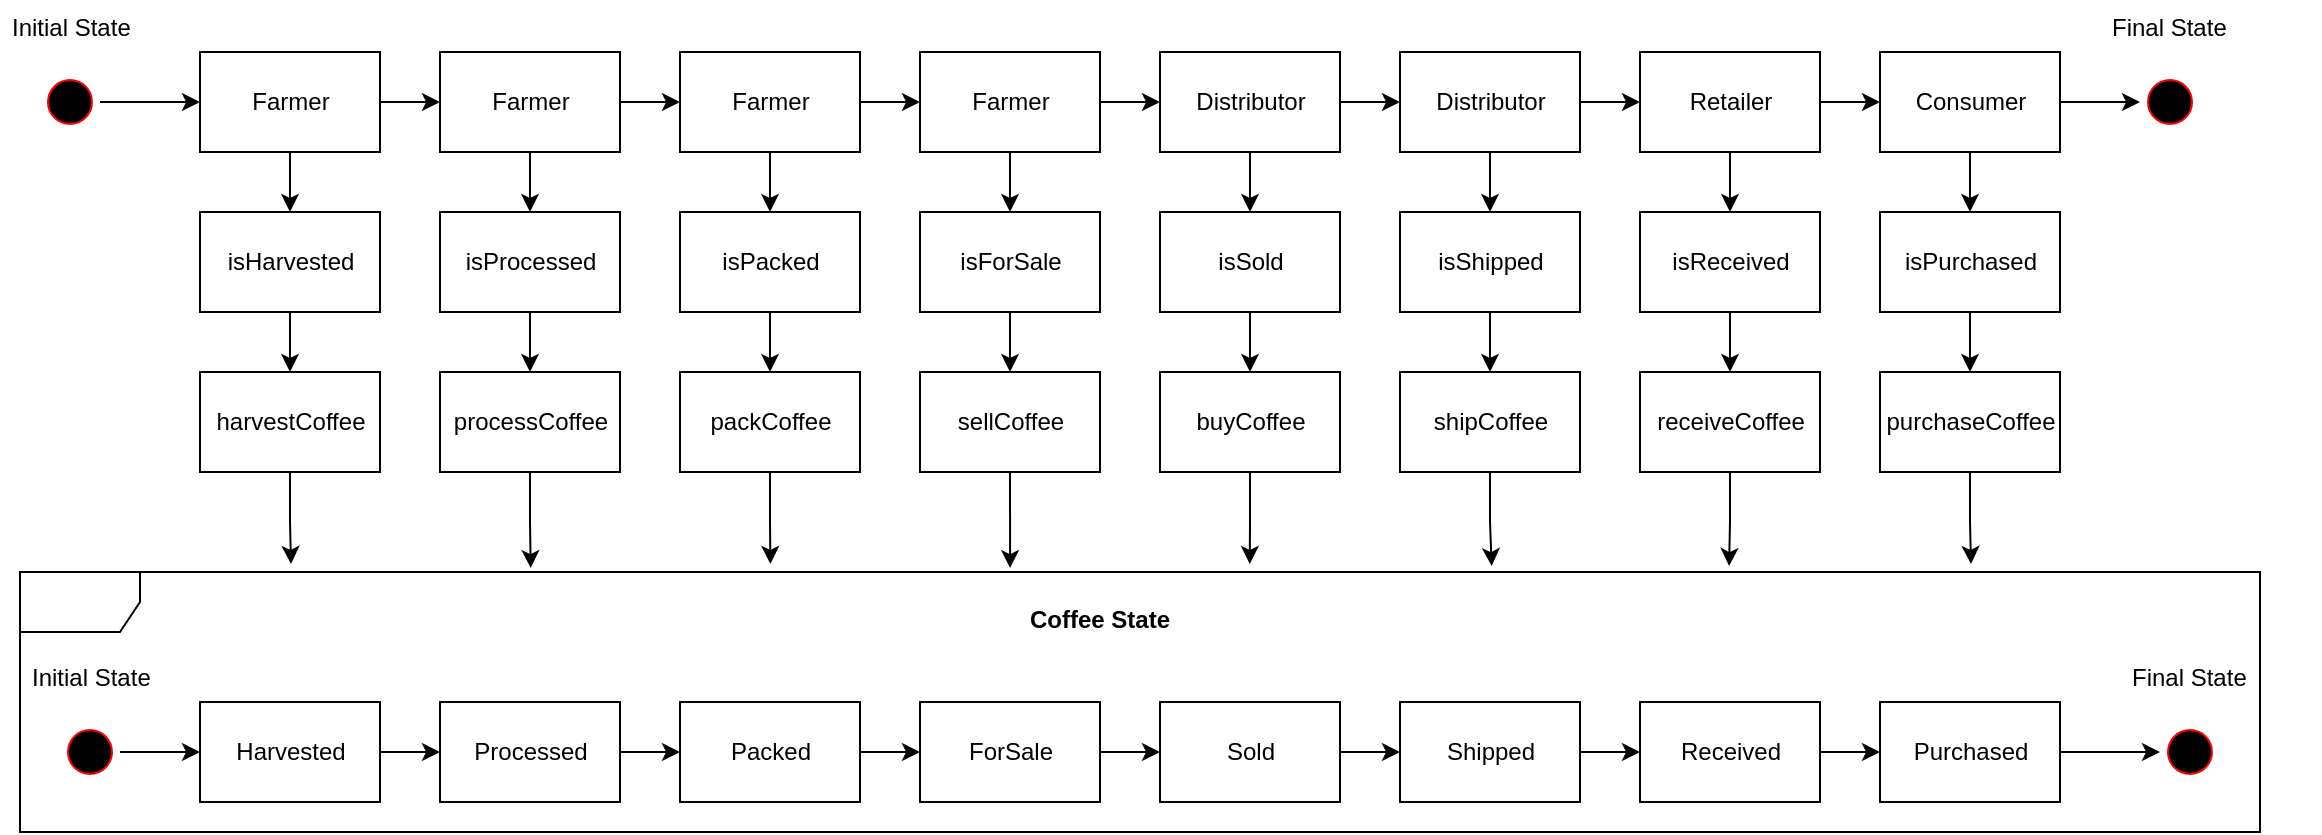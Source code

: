 <mxfile version="20.2.2" type="device"><diagram id="OeLpIUhhxr8hVgS1ZQx0" name="Page-1"><mxGraphModel dx="1864" dy="1166" grid="1" gridSize="10" guides="1" tooltips="1" connect="1" arrows="1" fold="1" page="1" pageScale="1" pageWidth="850" pageHeight="1100" math="0" shadow="0"><root><mxCell id="0"/><mxCell id="1" parent="0"/><mxCell id="53ayeNJVoTaoHnPGoKgJ-10" style="edgeStyle=orthogonalEdgeStyle;rounded=0;orthogonalLoop=1;jettySize=auto;html=1;exitX=1;exitY=0.5;exitDx=0;exitDy=0;entryX=0;entryY=0.5;entryDx=0;entryDy=0;strokeColor=#000000;" edge="1" parent="1" source="53ayeNJVoTaoHnPGoKgJ-1" target="53ayeNJVoTaoHnPGoKgJ-3"><mxGeometry relative="1" as="geometry"/></mxCell><mxCell id="53ayeNJVoTaoHnPGoKgJ-1" value="" style="ellipse;html=1;shape=startState;fillColor=#000000;strokeColor=#ff0000;" vertex="1" parent="1"><mxGeometry x="50" y="150" width="30" height="30" as="geometry"/></mxCell><mxCell id="53ayeNJVoTaoHnPGoKgJ-6" style="edgeStyle=orthogonalEdgeStyle;rounded=0;orthogonalLoop=1;jettySize=auto;html=1;exitX=1;exitY=0.5;exitDx=0;exitDy=0;entryX=0;entryY=0.5;entryDx=0;entryDy=0;" edge="1" parent="1" source="53ayeNJVoTaoHnPGoKgJ-3" target="53ayeNJVoTaoHnPGoKgJ-4"><mxGeometry relative="1" as="geometry"/></mxCell><mxCell id="53ayeNJVoTaoHnPGoKgJ-79" style="edgeStyle=orthogonalEdgeStyle;rounded=0;orthogonalLoop=1;jettySize=auto;html=1;exitX=0.5;exitY=1;exitDx=0;exitDy=0;entryX=0.5;entryY=0;entryDx=0;entryDy=0;strokeColor=#000000;" edge="1" parent="1" source="53ayeNJVoTaoHnPGoKgJ-3" target="53ayeNJVoTaoHnPGoKgJ-24"><mxGeometry relative="1" as="geometry"/></mxCell><mxCell id="53ayeNJVoTaoHnPGoKgJ-3" value="Farmer" style="html=1;" vertex="1" parent="1"><mxGeometry x="130" y="140" width="90" height="50" as="geometry"/></mxCell><mxCell id="53ayeNJVoTaoHnPGoKgJ-7" style="edgeStyle=orthogonalEdgeStyle;rounded=0;orthogonalLoop=1;jettySize=auto;html=1;exitX=1;exitY=0.5;exitDx=0;exitDy=0;entryX=0;entryY=0.5;entryDx=0;entryDy=0;" edge="1" parent="1" source="53ayeNJVoTaoHnPGoKgJ-4" target="53ayeNJVoTaoHnPGoKgJ-5"><mxGeometry relative="1" as="geometry"/></mxCell><mxCell id="53ayeNJVoTaoHnPGoKgJ-82" style="edgeStyle=orthogonalEdgeStyle;rounded=0;orthogonalLoop=1;jettySize=auto;html=1;exitX=0.5;exitY=1;exitDx=0;exitDy=0;entryX=0.5;entryY=0;entryDx=0;entryDy=0;strokeColor=#000000;" edge="1" parent="1" source="53ayeNJVoTaoHnPGoKgJ-4" target="53ayeNJVoTaoHnPGoKgJ-26"><mxGeometry relative="1" as="geometry"/></mxCell><mxCell id="53ayeNJVoTaoHnPGoKgJ-4" value="Farmer" style="html=1;" vertex="1" parent="1"><mxGeometry x="250" y="140" width="90" height="50" as="geometry"/></mxCell><mxCell id="53ayeNJVoTaoHnPGoKgJ-9" style="edgeStyle=orthogonalEdgeStyle;rounded=0;orthogonalLoop=1;jettySize=auto;html=1;exitX=1;exitY=0.5;exitDx=0;exitDy=0;entryX=0;entryY=0.5;entryDx=0;entryDy=0;" edge="1" parent="1" source="53ayeNJVoTaoHnPGoKgJ-5" target="53ayeNJVoTaoHnPGoKgJ-8"><mxGeometry relative="1" as="geometry"/></mxCell><mxCell id="53ayeNJVoTaoHnPGoKgJ-86" style="edgeStyle=orthogonalEdgeStyle;rounded=0;orthogonalLoop=1;jettySize=auto;html=1;exitX=0.5;exitY=1;exitDx=0;exitDy=0;entryX=0.5;entryY=0;entryDx=0;entryDy=0;strokeColor=#000000;" edge="1" parent="1" source="53ayeNJVoTaoHnPGoKgJ-5" target="53ayeNJVoTaoHnPGoKgJ-28"><mxGeometry relative="1" as="geometry"/></mxCell><mxCell id="53ayeNJVoTaoHnPGoKgJ-5" value="Farmer" style="html=1;" vertex="1" parent="1"><mxGeometry x="370" y="140" width="90" height="50" as="geometry"/></mxCell><mxCell id="53ayeNJVoTaoHnPGoKgJ-15" style="edgeStyle=orthogonalEdgeStyle;rounded=0;orthogonalLoop=1;jettySize=auto;html=1;exitX=1;exitY=0.5;exitDx=0;exitDy=0;entryX=0;entryY=0.5;entryDx=0;entryDy=0;strokeColor=#000000;" edge="1" parent="1" source="53ayeNJVoTaoHnPGoKgJ-8" target="53ayeNJVoTaoHnPGoKgJ-11"><mxGeometry relative="1" as="geometry"/></mxCell><mxCell id="53ayeNJVoTaoHnPGoKgJ-90" style="edgeStyle=orthogonalEdgeStyle;rounded=0;orthogonalLoop=1;jettySize=auto;html=1;exitX=0.5;exitY=1;exitDx=0;exitDy=0;entryX=0.5;entryY=0;entryDx=0;entryDy=0;strokeColor=#000000;" edge="1" parent="1" source="53ayeNJVoTaoHnPGoKgJ-8" target="53ayeNJVoTaoHnPGoKgJ-30"><mxGeometry relative="1" as="geometry"/></mxCell><mxCell id="53ayeNJVoTaoHnPGoKgJ-8" value="Farmer" style="html=1;" vertex="1" parent="1"><mxGeometry x="490" y="140" width="90" height="50" as="geometry"/></mxCell><mxCell id="53ayeNJVoTaoHnPGoKgJ-16" style="edgeStyle=orthogonalEdgeStyle;rounded=0;orthogonalLoop=1;jettySize=auto;html=1;exitX=1;exitY=0.5;exitDx=0;exitDy=0;entryX=0;entryY=0.5;entryDx=0;entryDy=0;strokeColor=#000000;" edge="1" parent="1" source="53ayeNJVoTaoHnPGoKgJ-11" target="53ayeNJVoTaoHnPGoKgJ-12"><mxGeometry relative="1" as="geometry"/></mxCell><mxCell id="53ayeNJVoTaoHnPGoKgJ-94" style="edgeStyle=orthogonalEdgeStyle;rounded=0;orthogonalLoop=1;jettySize=auto;html=1;exitX=0.5;exitY=1;exitDx=0;exitDy=0;entryX=0.5;entryY=0;entryDx=0;entryDy=0;strokeColor=#000000;" edge="1" parent="1" source="53ayeNJVoTaoHnPGoKgJ-11" target="53ayeNJVoTaoHnPGoKgJ-32"><mxGeometry relative="1" as="geometry"/></mxCell><mxCell id="53ayeNJVoTaoHnPGoKgJ-11" value="Distributor" style="html=1;" vertex="1" parent="1"><mxGeometry x="610" y="140" width="90" height="50" as="geometry"/></mxCell><mxCell id="53ayeNJVoTaoHnPGoKgJ-17" style="edgeStyle=orthogonalEdgeStyle;rounded=0;orthogonalLoop=1;jettySize=auto;html=1;exitX=1;exitY=0.5;exitDx=0;exitDy=0;entryX=0;entryY=0.5;entryDx=0;entryDy=0;strokeColor=#000000;" edge="1" parent="1" source="53ayeNJVoTaoHnPGoKgJ-12" target="53ayeNJVoTaoHnPGoKgJ-13"><mxGeometry relative="1" as="geometry"/></mxCell><mxCell id="53ayeNJVoTaoHnPGoKgJ-98" style="edgeStyle=orthogonalEdgeStyle;rounded=0;orthogonalLoop=1;jettySize=auto;html=1;exitX=0.5;exitY=1;exitDx=0;exitDy=0;entryX=0.5;entryY=0;entryDx=0;entryDy=0;strokeColor=#000000;" edge="1" parent="1" source="53ayeNJVoTaoHnPGoKgJ-12" target="53ayeNJVoTaoHnPGoKgJ-34"><mxGeometry relative="1" as="geometry"/></mxCell><mxCell id="53ayeNJVoTaoHnPGoKgJ-12" value="Distributor" style="html=1;" vertex="1" parent="1"><mxGeometry x="730" y="140" width="90" height="50" as="geometry"/></mxCell><mxCell id="53ayeNJVoTaoHnPGoKgJ-18" style="edgeStyle=orthogonalEdgeStyle;rounded=0;orthogonalLoop=1;jettySize=auto;html=1;exitX=1;exitY=0.5;exitDx=0;exitDy=0;entryX=0;entryY=0.5;entryDx=0;entryDy=0;strokeColor=#000000;" edge="1" parent="1" source="53ayeNJVoTaoHnPGoKgJ-13" target="53ayeNJVoTaoHnPGoKgJ-14"><mxGeometry relative="1" as="geometry"/></mxCell><mxCell id="53ayeNJVoTaoHnPGoKgJ-101" style="edgeStyle=orthogonalEdgeStyle;rounded=0;orthogonalLoop=1;jettySize=auto;html=1;exitX=0.5;exitY=1;exitDx=0;exitDy=0;entryX=0.5;entryY=0;entryDx=0;entryDy=0;strokeColor=#000000;" edge="1" parent="1" source="53ayeNJVoTaoHnPGoKgJ-13" target="53ayeNJVoTaoHnPGoKgJ-36"><mxGeometry relative="1" as="geometry"/></mxCell><mxCell id="53ayeNJVoTaoHnPGoKgJ-13" value="Retailer" style="html=1;" vertex="1" parent="1"><mxGeometry x="850" y="140" width="90" height="50" as="geometry"/></mxCell><mxCell id="53ayeNJVoTaoHnPGoKgJ-20" style="edgeStyle=orthogonalEdgeStyle;rounded=0;orthogonalLoop=1;jettySize=auto;html=1;exitX=1;exitY=0.5;exitDx=0;exitDy=0;entryX=0;entryY=0.5;entryDx=0;entryDy=0;strokeColor=#000000;" edge="1" parent="1" source="53ayeNJVoTaoHnPGoKgJ-14" target="53ayeNJVoTaoHnPGoKgJ-19"><mxGeometry relative="1" as="geometry"/></mxCell><mxCell id="53ayeNJVoTaoHnPGoKgJ-104" style="edgeStyle=orthogonalEdgeStyle;rounded=0;orthogonalLoop=1;jettySize=auto;html=1;exitX=0.5;exitY=1;exitDx=0;exitDy=0;entryX=0.5;entryY=0;entryDx=0;entryDy=0;strokeColor=#000000;" edge="1" parent="1" source="53ayeNJVoTaoHnPGoKgJ-14" target="53ayeNJVoTaoHnPGoKgJ-37"><mxGeometry relative="1" as="geometry"/></mxCell><mxCell id="53ayeNJVoTaoHnPGoKgJ-14" value="Consumer" style="html=1;" vertex="1" parent="1"><mxGeometry x="970" y="140" width="90" height="50" as="geometry"/></mxCell><mxCell id="53ayeNJVoTaoHnPGoKgJ-19" value="" style="ellipse;html=1;shape=startState;fillColor=#000000;strokeColor=#ff0000;" vertex="1" parent="1"><mxGeometry x="1100" y="150" width="30" height="30" as="geometry"/></mxCell><mxCell id="53ayeNJVoTaoHnPGoKgJ-21" value="Final State" style="text;strokeColor=none;fillColor=none;align=left;verticalAlign=top;spacingLeft=4;spacingRight=4;overflow=hidden;rotatable=0;points=[[0,0.5],[1,0.5]];portConstraint=eastwest;" vertex="1" parent="1"><mxGeometry x="1080" y="114" width="100" height="26" as="geometry"/></mxCell><mxCell id="53ayeNJVoTaoHnPGoKgJ-22" value="Initial State" style="text;strokeColor=none;fillColor=none;align=left;verticalAlign=top;spacingLeft=4;spacingRight=4;overflow=hidden;rotatable=0;points=[[0,0.5],[1,0.5]];portConstraint=eastwest;" vertex="1" parent="1"><mxGeometry x="30" y="114" width="100" height="26" as="geometry"/></mxCell><mxCell id="53ayeNJVoTaoHnPGoKgJ-80" style="edgeStyle=orthogonalEdgeStyle;rounded=0;orthogonalLoop=1;jettySize=auto;html=1;exitX=0.5;exitY=1;exitDx=0;exitDy=0;entryX=0.5;entryY=0;entryDx=0;entryDy=0;strokeColor=#000000;" edge="1" parent="1" source="53ayeNJVoTaoHnPGoKgJ-24" target="53ayeNJVoTaoHnPGoKgJ-39"><mxGeometry relative="1" as="geometry"/></mxCell><mxCell id="53ayeNJVoTaoHnPGoKgJ-24" value="isHarvested" style="html=1;" vertex="1" parent="1"><mxGeometry x="130" y="220" width="90" height="50" as="geometry"/></mxCell><mxCell id="53ayeNJVoTaoHnPGoKgJ-83" style="edgeStyle=orthogonalEdgeStyle;rounded=0;orthogonalLoop=1;jettySize=auto;html=1;exitX=0.5;exitY=1;exitDx=0;exitDy=0;entryX=0.5;entryY=0;entryDx=0;entryDy=0;strokeColor=#000000;" edge="1" parent="1" source="53ayeNJVoTaoHnPGoKgJ-26" target="53ayeNJVoTaoHnPGoKgJ-41"><mxGeometry relative="1" as="geometry"/></mxCell><mxCell id="53ayeNJVoTaoHnPGoKgJ-26" value="isProcessed" style="html=1;" vertex="1" parent="1"><mxGeometry x="250" y="220" width="90" height="50" as="geometry"/></mxCell><mxCell id="53ayeNJVoTaoHnPGoKgJ-87" style="edgeStyle=orthogonalEdgeStyle;rounded=0;orthogonalLoop=1;jettySize=auto;html=1;exitX=0.5;exitY=1;exitDx=0;exitDy=0;entryX=0.5;entryY=0;entryDx=0;entryDy=0;strokeColor=#000000;" edge="1" parent="1" source="53ayeNJVoTaoHnPGoKgJ-28" target="53ayeNJVoTaoHnPGoKgJ-43"><mxGeometry relative="1" as="geometry"/></mxCell><mxCell id="53ayeNJVoTaoHnPGoKgJ-28" value="isPacked" style="html=1;" vertex="1" parent="1"><mxGeometry x="370" y="220" width="90" height="50" as="geometry"/></mxCell><mxCell id="53ayeNJVoTaoHnPGoKgJ-91" style="edgeStyle=orthogonalEdgeStyle;rounded=0;orthogonalLoop=1;jettySize=auto;html=1;exitX=0.5;exitY=1;exitDx=0;exitDy=0;entryX=0.5;entryY=0;entryDx=0;entryDy=0;strokeColor=#000000;" edge="1" parent="1" source="53ayeNJVoTaoHnPGoKgJ-30" target="53ayeNJVoTaoHnPGoKgJ-45"><mxGeometry relative="1" as="geometry"/></mxCell><mxCell id="53ayeNJVoTaoHnPGoKgJ-30" value="isForSale" style="html=1;" vertex="1" parent="1"><mxGeometry x="490" y="220" width="90" height="50" as="geometry"/></mxCell><mxCell id="53ayeNJVoTaoHnPGoKgJ-95" style="edgeStyle=orthogonalEdgeStyle;rounded=0;orthogonalLoop=1;jettySize=auto;html=1;exitX=0.5;exitY=1;exitDx=0;exitDy=0;entryX=0.5;entryY=0;entryDx=0;entryDy=0;strokeColor=#000000;" edge="1" parent="1" source="53ayeNJVoTaoHnPGoKgJ-32" target="53ayeNJVoTaoHnPGoKgJ-47"><mxGeometry relative="1" as="geometry"/></mxCell><mxCell id="53ayeNJVoTaoHnPGoKgJ-32" value="isSold" style="html=1;" vertex="1" parent="1"><mxGeometry x="610" y="220" width="90" height="50" as="geometry"/></mxCell><mxCell id="53ayeNJVoTaoHnPGoKgJ-99" style="edgeStyle=orthogonalEdgeStyle;rounded=0;orthogonalLoop=1;jettySize=auto;html=1;exitX=0.5;exitY=1;exitDx=0;exitDy=0;entryX=0.5;entryY=0;entryDx=0;entryDy=0;strokeColor=#000000;" edge="1" parent="1" source="53ayeNJVoTaoHnPGoKgJ-34" target="53ayeNJVoTaoHnPGoKgJ-49"><mxGeometry relative="1" as="geometry"/></mxCell><mxCell id="53ayeNJVoTaoHnPGoKgJ-34" value="isShipped" style="html=1;" vertex="1" parent="1"><mxGeometry x="730" y="220" width="90" height="50" as="geometry"/></mxCell><mxCell id="53ayeNJVoTaoHnPGoKgJ-102" style="edgeStyle=orthogonalEdgeStyle;rounded=0;orthogonalLoop=1;jettySize=auto;html=1;exitX=0.5;exitY=1;exitDx=0;exitDy=0;entryX=0.5;entryY=0;entryDx=0;entryDy=0;strokeColor=#000000;" edge="1" parent="1" source="53ayeNJVoTaoHnPGoKgJ-36" target="53ayeNJVoTaoHnPGoKgJ-51"><mxGeometry relative="1" as="geometry"/></mxCell><mxCell id="53ayeNJVoTaoHnPGoKgJ-36" value="isReceived" style="html=1;" vertex="1" parent="1"><mxGeometry x="850" y="220" width="90" height="50" as="geometry"/></mxCell><mxCell id="53ayeNJVoTaoHnPGoKgJ-105" style="edgeStyle=orthogonalEdgeStyle;rounded=0;orthogonalLoop=1;jettySize=auto;html=1;exitX=0.5;exitY=1;exitDx=0;exitDy=0;entryX=0.5;entryY=0;entryDx=0;entryDy=0;strokeColor=#000000;" edge="1" parent="1" source="53ayeNJVoTaoHnPGoKgJ-37" target="53ayeNJVoTaoHnPGoKgJ-52"><mxGeometry relative="1" as="geometry"/></mxCell><mxCell id="53ayeNJVoTaoHnPGoKgJ-37" value="isPurchased" style="html=1;" vertex="1" parent="1"><mxGeometry x="970" y="220" width="90" height="50" as="geometry"/></mxCell><mxCell id="53ayeNJVoTaoHnPGoKgJ-81" style="edgeStyle=orthogonalEdgeStyle;rounded=0;orthogonalLoop=1;jettySize=auto;html=1;exitX=0.5;exitY=1;exitDx=0;exitDy=0;entryX=0.121;entryY=-0.031;entryDx=0;entryDy=0;entryPerimeter=0;strokeColor=#000000;" edge="1" parent="1" source="53ayeNJVoTaoHnPGoKgJ-39" target="53ayeNJVoTaoHnPGoKgJ-75"><mxGeometry relative="1" as="geometry"/></mxCell><mxCell id="53ayeNJVoTaoHnPGoKgJ-39" value="harvestCoffee" style="html=1;" vertex="1" parent="1"><mxGeometry x="130" y="300" width="90" height="50" as="geometry"/></mxCell><mxCell id="53ayeNJVoTaoHnPGoKgJ-85" style="edgeStyle=orthogonalEdgeStyle;rounded=0;orthogonalLoop=1;jettySize=auto;html=1;exitX=0.5;exitY=1;exitDx=0;exitDy=0;entryX=0.228;entryY=-0.015;entryDx=0;entryDy=0;entryPerimeter=0;strokeColor=#000000;" edge="1" parent="1" source="53ayeNJVoTaoHnPGoKgJ-41" target="53ayeNJVoTaoHnPGoKgJ-75"><mxGeometry relative="1" as="geometry"/></mxCell><mxCell id="53ayeNJVoTaoHnPGoKgJ-41" value="processCoffee" style="html=1;" vertex="1" parent="1"><mxGeometry x="250" y="300" width="90" height="50" as="geometry"/></mxCell><mxCell id="53ayeNJVoTaoHnPGoKgJ-89" style="edgeStyle=orthogonalEdgeStyle;rounded=0;orthogonalLoop=1;jettySize=auto;html=1;exitX=0.5;exitY=1;exitDx=0;exitDy=0;entryX=0.335;entryY=-0.031;entryDx=0;entryDy=0;entryPerimeter=0;strokeColor=#000000;" edge="1" parent="1" source="53ayeNJVoTaoHnPGoKgJ-43" target="53ayeNJVoTaoHnPGoKgJ-75"><mxGeometry relative="1" as="geometry"/></mxCell><mxCell id="53ayeNJVoTaoHnPGoKgJ-43" value="packCoffee" style="html=1;" vertex="1" parent="1"><mxGeometry x="370" y="300" width="90" height="50" as="geometry"/></mxCell><mxCell id="53ayeNJVoTaoHnPGoKgJ-93" style="edgeStyle=orthogonalEdgeStyle;rounded=0;orthogonalLoop=1;jettySize=auto;html=1;exitX=0.5;exitY=1;exitDx=0;exitDy=0;entryX=0.442;entryY=-0.015;entryDx=0;entryDy=0;entryPerimeter=0;strokeColor=#000000;" edge="1" parent="1" source="53ayeNJVoTaoHnPGoKgJ-45" target="53ayeNJVoTaoHnPGoKgJ-75"><mxGeometry relative="1" as="geometry"/></mxCell><mxCell id="53ayeNJVoTaoHnPGoKgJ-45" value="sellCoffee" style="html=1;" vertex="1" parent="1"><mxGeometry x="490" y="300" width="90" height="50" as="geometry"/></mxCell><mxCell id="53ayeNJVoTaoHnPGoKgJ-97" style="edgeStyle=orthogonalEdgeStyle;rounded=0;orthogonalLoop=1;jettySize=auto;html=1;exitX=0.5;exitY=1;exitDx=0;exitDy=0;entryX=0.549;entryY=-0.031;entryDx=0;entryDy=0;entryPerimeter=0;strokeColor=#000000;" edge="1" parent="1" source="53ayeNJVoTaoHnPGoKgJ-47" target="53ayeNJVoTaoHnPGoKgJ-75"><mxGeometry relative="1" as="geometry"/></mxCell><mxCell id="53ayeNJVoTaoHnPGoKgJ-47" value="buyCoffee" style="html=1;" vertex="1" parent="1"><mxGeometry x="610" y="300" width="90" height="50" as="geometry"/></mxCell><mxCell id="53ayeNJVoTaoHnPGoKgJ-100" style="edgeStyle=orthogonalEdgeStyle;rounded=0;orthogonalLoop=1;jettySize=auto;html=1;exitX=0.5;exitY=1;exitDx=0;exitDy=0;entryX=0.657;entryY=-0.023;entryDx=0;entryDy=0;entryPerimeter=0;strokeColor=#000000;" edge="1" parent="1" source="53ayeNJVoTaoHnPGoKgJ-49" target="53ayeNJVoTaoHnPGoKgJ-75"><mxGeometry relative="1" as="geometry"/></mxCell><mxCell id="53ayeNJVoTaoHnPGoKgJ-49" value="shipCoffee" style="html=1;" vertex="1" parent="1"><mxGeometry x="730" y="300" width="90" height="50" as="geometry"/></mxCell><mxCell id="53ayeNJVoTaoHnPGoKgJ-103" style="edgeStyle=orthogonalEdgeStyle;rounded=0;orthogonalLoop=1;jettySize=auto;html=1;exitX=0.5;exitY=1;exitDx=0;exitDy=0;entryX=0.763;entryY=-0.023;entryDx=0;entryDy=0;entryPerimeter=0;strokeColor=#000000;" edge="1" parent="1" source="53ayeNJVoTaoHnPGoKgJ-51" target="53ayeNJVoTaoHnPGoKgJ-75"><mxGeometry relative="1" as="geometry"/></mxCell><mxCell id="53ayeNJVoTaoHnPGoKgJ-51" value="receiveCoffee" style="html=1;" vertex="1" parent="1"><mxGeometry x="850" y="300" width="90" height="50" as="geometry"/></mxCell><mxCell id="53ayeNJVoTaoHnPGoKgJ-106" style="edgeStyle=orthogonalEdgeStyle;rounded=0;orthogonalLoop=1;jettySize=auto;html=1;exitX=0.5;exitY=1;exitDx=0;exitDy=0;entryX=0.871;entryY=-0.031;entryDx=0;entryDy=0;entryPerimeter=0;strokeColor=#000000;" edge="1" parent="1" source="53ayeNJVoTaoHnPGoKgJ-52" target="53ayeNJVoTaoHnPGoKgJ-75"><mxGeometry relative="1" as="geometry"/></mxCell><mxCell id="53ayeNJVoTaoHnPGoKgJ-52" value="purchaseCoffee" style="html=1;" vertex="1" parent="1"><mxGeometry x="970" y="300" width="90" height="50" as="geometry"/></mxCell><mxCell id="53ayeNJVoTaoHnPGoKgJ-53" style="edgeStyle=orthogonalEdgeStyle;rounded=0;orthogonalLoop=1;jettySize=auto;html=1;exitX=1;exitY=0.5;exitDx=0;exitDy=0;entryX=0;entryY=0.5;entryDx=0;entryDy=0;" edge="1" parent="1" source="53ayeNJVoTaoHnPGoKgJ-54" target="53ayeNJVoTaoHnPGoKgJ-56"><mxGeometry relative="1" as="geometry"/></mxCell><mxCell id="53ayeNJVoTaoHnPGoKgJ-54" value="Harvested" style="html=1;" vertex="1" parent="1"><mxGeometry x="130" y="465" width="90" height="50" as="geometry"/></mxCell><mxCell id="53ayeNJVoTaoHnPGoKgJ-55" style="edgeStyle=orthogonalEdgeStyle;rounded=0;orthogonalLoop=1;jettySize=auto;html=1;exitX=1;exitY=0.5;exitDx=0;exitDy=0;entryX=0;entryY=0.5;entryDx=0;entryDy=0;" edge="1" parent="1" source="53ayeNJVoTaoHnPGoKgJ-56" target="53ayeNJVoTaoHnPGoKgJ-58"><mxGeometry relative="1" as="geometry"/></mxCell><mxCell id="53ayeNJVoTaoHnPGoKgJ-56" value="Processed" style="html=1;" vertex="1" parent="1"><mxGeometry x="250" y="465" width="90" height="50" as="geometry"/></mxCell><mxCell id="53ayeNJVoTaoHnPGoKgJ-57" style="edgeStyle=orthogonalEdgeStyle;rounded=0;orthogonalLoop=1;jettySize=auto;html=1;exitX=1;exitY=0.5;exitDx=0;exitDy=0;entryX=0;entryY=0.5;entryDx=0;entryDy=0;" edge="1" parent="1" source="53ayeNJVoTaoHnPGoKgJ-58" target="53ayeNJVoTaoHnPGoKgJ-60"><mxGeometry relative="1" as="geometry"/></mxCell><mxCell id="53ayeNJVoTaoHnPGoKgJ-58" value="Packed" style="html=1;" vertex="1" parent="1"><mxGeometry x="370" y="465" width="90" height="50" as="geometry"/></mxCell><mxCell id="53ayeNJVoTaoHnPGoKgJ-59" style="edgeStyle=orthogonalEdgeStyle;rounded=0;orthogonalLoop=1;jettySize=auto;html=1;exitX=1;exitY=0.5;exitDx=0;exitDy=0;entryX=0;entryY=0.5;entryDx=0;entryDy=0;strokeColor=#000000;" edge="1" parent="1" source="53ayeNJVoTaoHnPGoKgJ-60" target="53ayeNJVoTaoHnPGoKgJ-62"><mxGeometry relative="1" as="geometry"/></mxCell><mxCell id="53ayeNJVoTaoHnPGoKgJ-60" value="ForSale" style="html=1;" vertex="1" parent="1"><mxGeometry x="490" y="465" width="90" height="50" as="geometry"/></mxCell><mxCell id="53ayeNJVoTaoHnPGoKgJ-61" style="edgeStyle=orthogonalEdgeStyle;rounded=0;orthogonalLoop=1;jettySize=auto;html=1;exitX=1;exitY=0.5;exitDx=0;exitDy=0;entryX=0;entryY=0.5;entryDx=0;entryDy=0;strokeColor=#000000;" edge="1" parent="1" source="53ayeNJVoTaoHnPGoKgJ-62" target="53ayeNJVoTaoHnPGoKgJ-64"><mxGeometry relative="1" as="geometry"/></mxCell><mxCell id="53ayeNJVoTaoHnPGoKgJ-62" value="Sold" style="html=1;" vertex="1" parent="1"><mxGeometry x="610" y="465" width="90" height="50" as="geometry"/></mxCell><mxCell id="53ayeNJVoTaoHnPGoKgJ-63" style="edgeStyle=orthogonalEdgeStyle;rounded=0;orthogonalLoop=1;jettySize=auto;html=1;exitX=1;exitY=0.5;exitDx=0;exitDy=0;entryX=0;entryY=0.5;entryDx=0;entryDy=0;strokeColor=#000000;" edge="1" parent="1" source="53ayeNJVoTaoHnPGoKgJ-64" target="53ayeNJVoTaoHnPGoKgJ-66"><mxGeometry relative="1" as="geometry"/></mxCell><mxCell id="53ayeNJVoTaoHnPGoKgJ-64" value="Shipped" style="html=1;" vertex="1" parent="1"><mxGeometry x="730" y="465" width="90" height="50" as="geometry"/></mxCell><mxCell id="53ayeNJVoTaoHnPGoKgJ-65" style="edgeStyle=orthogonalEdgeStyle;rounded=0;orthogonalLoop=1;jettySize=auto;html=1;exitX=1;exitY=0.5;exitDx=0;exitDy=0;entryX=0;entryY=0.5;entryDx=0;entryDy=0;strokeColor=#000000;" edge="1" parent="1" source="53ayeNJVoTaoHnPGoKgJ-66" target="53ayeNJVoTaoHnPGoKgJ-67"><mxGeometry relative="1" as="geometry"/></mxCell><mxCell id="53ayeNJVoTaoHnPGoKgJ-66" value="Received" style="html=1;" vertex="1" parent="1"><mxGeometry x="850" y="465" width="90" height="50" as="geometry"/></mxCell><mxCell id="53ayeNJVoTaoHnPGoKgJ-78" style="edgeStyle=orthogonalEdgeStyle;rounded=0;orthogonalLoop=1;jettySize=auto;html=1;exitX=1;exitY=0.5;exitDx=0;exitDy=0;entryX=0;entryY=0.5;entryDx=0;entryDy=0;strokeColor=#000000;" edge="1" parent="1" source="53ayeNJVoTaoHnPGoKgJ-67" target="53ayeNJVoTaoHnPGoKgJ-70"><mxGeometry relative="1" as="geometry"/></mxCell><mxCell id="53ayeNJVoTaoHnPGoKgJ-67" value="Purchased" style="html=1;" vertex="1" parent="1"><mxGeometry x="970" y="465" width="90" height="50" as="geometry"/></mxCell><mxCell id="53ayeNJVoTaoHnPGoKgJ-77" style="edgeStyle=orthogonalEdgeStyle;rounded=0;orthogonalLoop=1;jettySize=auto;html=1;exitX=1;exitY=0.5;exitDx=0;exitDy=0;entryX=0;entryY=0.5;entryDx=0;entryDy=0;strokeColor=#000000;" edge="1" parent="1" source="53ayeNJVoTaoHnPGoKgJ-68" target="53ayeNJVoTaoHnPGoKgJ-54"><mxGeometry relative="1" as="geometry"/></mxCell><mxCell id="53ayeNJVoTaoHnPGoKgJ-68" value="" style="ellipse;html=1;shape=startState;fillColor=#000000;strokeColor=#ff0000;" vertex="1" parent="1"><mxGeometry x="60" y="475" width="30" height="30" as="geometry"/></mxCell><mxCell id="53ayeNJVoTaoHnPGoKgJ-70" value="" style="ellipse;html=1;shape=startState;fillColor=#000000;strokeColor=#ff0000;" vertex="1" parent="1"><mxGeometry x="1110" y="475" width="30" height="30" as="geometry"/></mxCell><mxCell id="53ayeNJVoTaoHnPGoKgJ-72" value="Final State" style="text;strokeColor=none;fillColor=none;align=left;verticalAlign=top;spacingLeft=4;spacingRight=4;overflow=hidden;rotatable=0;points=[[0,0.5],[1,0.5]];portConstraint=eastwest;" vertex="1" parent="1"><mxGeometry x="1090" y="439" width="100" height="26" as="geometry"/></mxCell><mxCell id="53ayeNJVoTaoHnPGoKgJ-73" value="Initial State" style="text;strokeColor=none;fillColor=none;align=left;verticalAlign=top;spacingLeft=4;spacingRight=4;overflow=hidden;rotatable=0;points=[[0,0.5],[1,0.5]];portConstraint=eastwest;" vertex="1" parent="1"><mxGeometry x="40" y="439" width="100" height="26" as="geometry"/></mxCell><mxCell id="53ayeNJVoTaoHnPGoKgJ-75" value="" style="shape=umlFrame;whiteSpace=wrap;html=1;" vertex="1" parent="1"><mxGeometry x="40" y="400" width="1120" height="130" as="geometry"/></mxCell><mxCell id="53ayeNJVoTaoHnPGoKgJ-76" value="Coffee State" style="text;align=center;fontStyle=1;verticalAlign=middle;spacingLeft=3;spacingRight=3;strokeColor=none;rotatable=0;points=[[0,0.5],[1,0.5]];portConstraint=eastwest;" vertex="1" parent="1"><mxGeometry x="540" y="410" width="80" height="26" as="geometry"/></mxCell></root></mxGraphModel></diagram></mxfile>